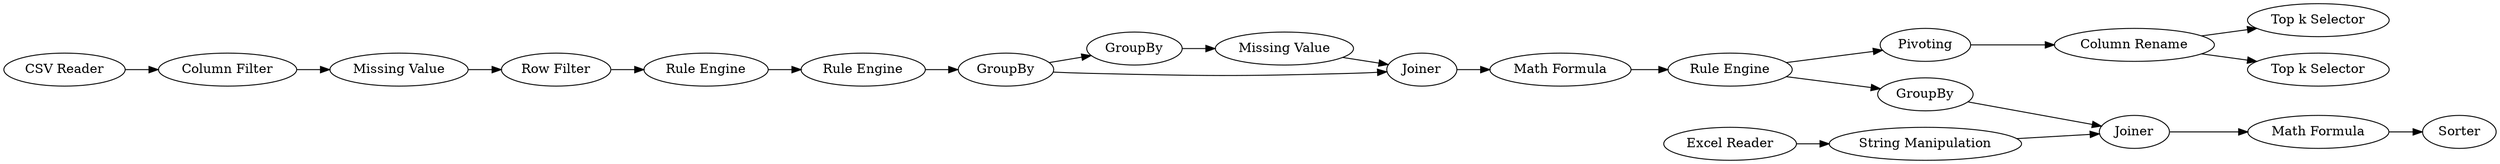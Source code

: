 digraph {
	1 [label="CSV Reader"]
	6 [label="Excel Reader"]
	7 [label="String Manipulation"]
	9 [label=GroupBy]
	10 [label=Joiner]
	11 [label="Math Formula"]
	14 [label="Missing Value"]
	15 [label="Column Filter"]
	16 [label=GroupBy]
	18 [label="Missing Value"]
	19 [label=Joiner]
	20 [label="Rule Engine"]
	21 [label="Math Formula"]
	23 [label=Pivoting]
	24 [label="Column Rename"]
	25 [label="Top k Selector"]
	26 [label="Top k Selector"]
	28 [label="Row Filter"]
	29 [label="Rule Engine"]
	30 [label="Rule Engine"]
	31 [label=GroupBy]
	32 [label=Sorter]
	1 -> 15
	6 -> 7
	7 -> 10
	9 -> 10
	10 -> 11
	11 -> 32
	14 -> 28
	15 -> 14
	16 -> 18
	18 -> 19
	19 -> 21
	20 -> 23
	20 -> 9
	21 -> 20
	23 -> 24
	24 -> 25
	24 -> 26
	28 -> 29
	29 -> 30
	30 -> 31
	31 -> 19
	31 -> 16
	rankdir=LR
}
